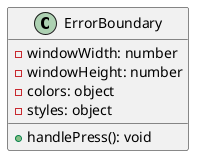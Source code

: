 @startuml ErrorBoundary

class ErrorBoundary {
  -windowWidth: number
  -windowHeight: number
  -colors: object
  -styles: object
  +handlePress(): void
}
@enduml